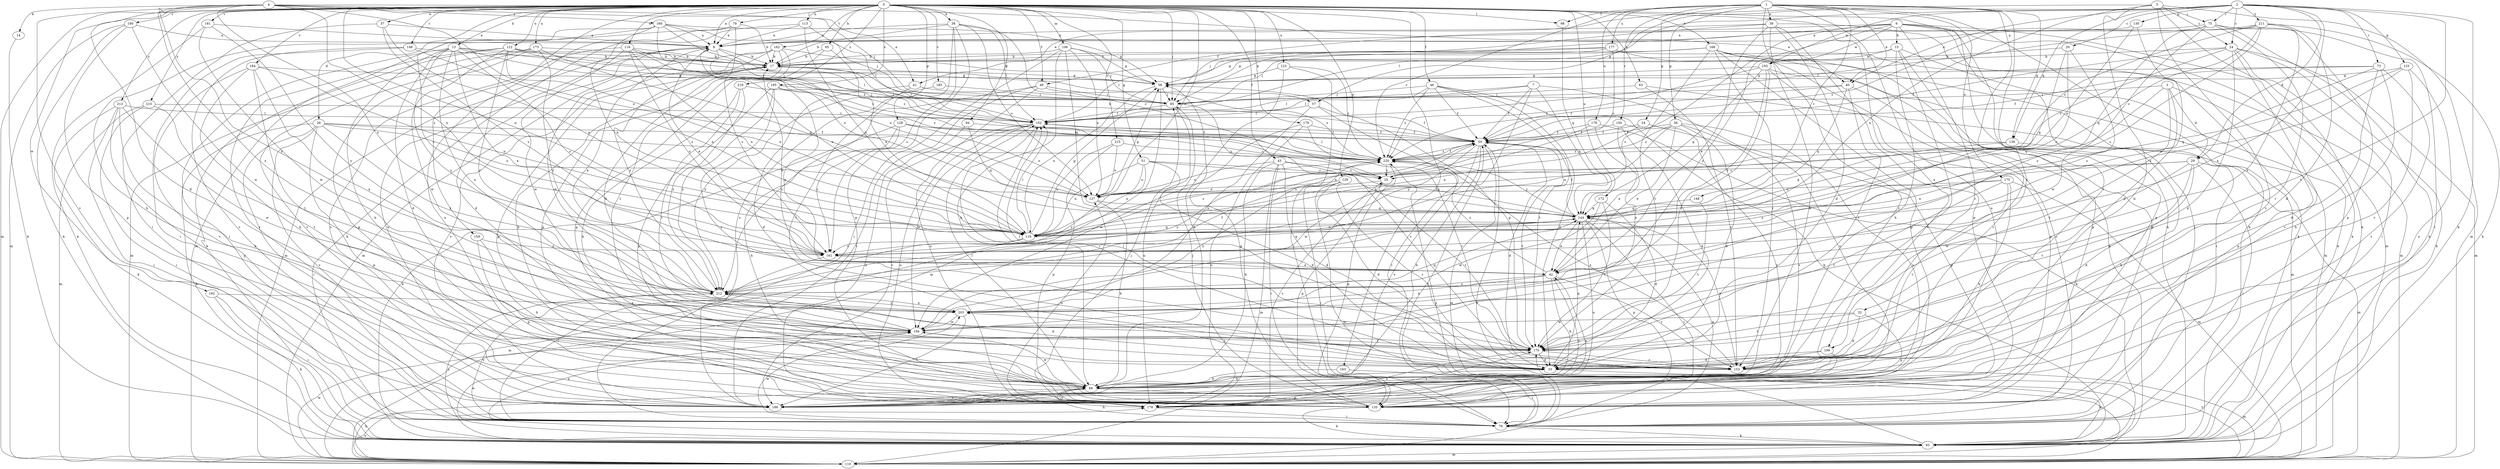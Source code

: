 strict digraph  {
0;
1;
2;
3;
4;
5;
6;
7;
8;
13;
14;
15;
17;
20;
24;
25;
28;
29;
32;
33;
37;
38;
39;
40;
41;
42;
43;
46;
49;
50;
51;
54;
56;
57;
58;
63;
65;
66;
73;
75;
76;
79;
85;
93;
94;
98;
102;
106;
110;
113;
116;
119;
122;
123;
127;
128;
129;
130;
133;
135;
139;
144;
146;
148;
150;
153;
159;
160;
161;
162;
163;
168;
170;
172;
173;
175;
176;
177;
178;
179;
180;
181;
184;
185;
186;
192;
193;
194;
195;
199;
203;
210;
211;
212;
213;
215;
219;
220;
0 -> 8  [label=a];
0 -> 13  [label=b];
0 -> 28  [label=d];
0 -> 37  [label=e];
0 -> 38  [label=e];
0 -> 43  [label=f];
0 -> 46  [label=f];
0 -> 49  [label=f];
0 -> 51  [label=g];
0 -> 63  [label=h];
0 -> 65  [label=h];
0 -> 79  [label=j];
0 -> 85  [label=j];
0 -> 93  [label=k];
0 -> 94  [label=l];
0 -> 98  [label=l];
0 -> 106  [label=m];
0 -> 110  [label=m];
0 -> 113  [label=n];
0 -> 116  [label=n];
0 -> 119  [label=n];
0 -> 122  [label=o];
0 -> 123  [label=o];
0 -> 127  [label=o];
0 -> 128  [label=p];
0 -> 129  [label=p];
0 -> 146  [label=r];
0 -> 159  [label=s];
0 -> 162  [label=t];
0 -> 163  [label=t];
0 -> 168  [label=t];
0 -> 172  [label=u];
0 -> 173  [label=u];
0 -> 179  [label=v];
0 -> 180  [label=v];
0 -> 181  [label=v];
0 -> 184  [label=v];
0 -> 185  [label=v];
0 -> 192  [label=w];
0 -> 195  [label=x];
0 -> 199  [label=x];
0 -> 210  [label=y];
0 -> 213  [label=z];
0 -> 215  [label=z];
0 -> 219  [label=z];
1 -> 39  [label=e];
1 -> 40  [label=e];
1 -> 54  [label=g];
1 -> 56  [label=g];
1 -> 93  [label=k];
1 -> 98  [label=l];
1 -> 139  [label=q];
1 -> 148  [label=r];
1 -> 150  [label=r];
1 -> 153  [label=r];
1 -> 175  [label=u];
1 -> 176  [label=u];
1 -> 177  [label=u];
1 -> 178  [label=u];
1 -> 186  [label=v];
1 -> 199  [label=x];
1 -> 220  [label=z];
2 -> 20  [label=c];
2 -> 24  [label=c];
2 -> 29  [label=d];
2 -> 40  [label=e];
2 -> 57  [label=g];
2 -> 73  [label=i];
2 -> 75  [label=i];
2 -> 93  [label=k];
2 -> 102  [label=l];
2 -> 130  [label=p];
2 -> 133  [label=p];
2 -> 139  [label=q];
2 -> 170  [label=t];
2 -> 193  [label=w];
2 -> 203  [label=x];
2 -> 211  [label=y];
3 -> 29  [label=d];
3 -> 32  [label=d];
3 -> 85  [label=j];
3 -> 135  [label=p];
3 -> 144  [label=q];
3 -> 170  [label=t];
4 -> 14  [label=b];
4 -> 33  [label=d];
4 -> 40  [label=e];
4 -> 41  [label=e];
4 -> 85  [label=j];
4 -> 119  [label=n];
4 -> 127  [label=o];
4 -> 160  [label=s];
4 -> 161  [label=s];
4 -> 186  [label=v];
4 -> 203  [label=x];
4 -> 212  [label=y];
5 -> 24  [label=c];
5 -> 41  [label=e];
5 -> 66  [label=h];
5 -> 75  [label=i];
5 -> 93  [label=k];
5 -> 110  [label=m];
5 -> 119  [label=n];
5 -> 186  [label=v];
6 -> 15  [label=b];
6 -> 49  [label=f];
6 -> 76  [label=i];
6 -> 85  [label=j];
6 -> 93  [label=k];
6 -> 110  [label=m];
6 -> 135  [label=p];
6 -> 153  [label=r];
6 -> 161  [label=s];
6 -> 193  [label=w];
6 -> 212  [label=y];
7 -> 50  [label=f];
7 -> 85  [label=j];
7 -> 102  [label=l];
7 -> 144  [label=q];
7 -> 178  [label=u];
7 -> 212  [label=y];
8 -> 17  [label=b];
8 -> 33  [label=d];
8 -> 102  [label=l];
8 -> 110  [label=m];
8 -> 119  [label=n];
8 -> 127  [label=o];
8 -> 178  [label=u];
13 -> 17  [label=b];
13 -> 33  [label=d];
13 -> 42  [label=e];
13 -> 57  [label=g];
13 -> 66  [label=h];
13 -> 76  [label=i];
13 -> 161  [label=s];
13 -> 203  [label=x];
13 -> 212  [label=y];
13 -> 220  [label=z];
14 -> 93  [label=k];
15 -> 58  [label=g];
15 -> 66  [label=h];
15 -> 93  [label=k];
15 -> 135  [label=p];
15 -> 186  [label=v];
15 -> 193  [label=w];
17 -> 58  [label=g];
17 -> 102  [label=l];
17 -> 135  [label=p];
17 -> 186  [label=v];
20 -> 17  [label=b];
20 -> 119  [label=n];
20 -> 144  [label=q];
20 -> 194  [label=w];
24 -> 17  [label=b];
24 -> 25  [label=c];
24 -> 33  [label=d];
24 -> 50  [label=f];
24 -> 76  [label=i];
24 -> 93  [label=k];
24 -> 110  [label=m];
24 -> 186  [label=v];
25 -> 127  [label=o];
25 -> 135  [label=p];
25 -> 170  [label=t];
28 -> 50  [label=f];
28 -> 76  [label=i];
28 -> 93  [label=k];
28 -> 127  [label=o];
28 -> 135  [label=p];
28 -> 186  [label=v];
28 -> 212  [label=y];
28 -> 220  [label=z];
29 -> 25  [label=c];
29 -> 33  [label=d];
29 -> 76  [label=i];
29 -> 110  [label=m];
29 -> 119  [label=n];
29 -> 170  [label=t];
29 -> 194  [label=w];
32 -> 33  [label=d];
32 -> 135  [label=p];
32 -> 170  [label=t];
32 -> 194  [label=w];
33 -> 66  [label=h];
33 -> 93  [label=k];
33 -> 144  [label=q];
33 -> 203  [label=x];
37 -> 8  [label=a];
37 -> 76  [label=i];
37 -> 119  [label=n];
37 -> 161  [label=s];
38 -> 8  [label=a];
38 -> 17  [label=b];
38 -> 25  [label=c];
38 -> 102  [label=l];
38 -> 127  [label=o];
38 -> 135  [label=p];
38 -> 161  [label=s];
38 -> 186  [label=v];
39 -> 8  [label=a];
39 -> 33  [label=d];
39 -> 42  [label=e];
39 -> 66  [label=h];
39 -> 85  [label=j];
39 -> 93  [label=k];
39 -> 135  [label=p];
40 -> 50  [label=f];
40 -> 85  [label=j];
40 -> 144  [label=q];
40 -> 153  [label=r];
40 -> 170  [label=t];
41 -> 33  [label=d];
41 -> 85  [label=j];
41 -> 170  [label=t];
42 -> 17  [label=b];
42 -> 66  [label=h];
42 -> 153  [label=r];
42 -> 186  [label=v];
42 -> 203  [label=x];
42 -> 212  [label=y];
42 -> 220  [label=z];
43 -> 25  [label=c];
43 -> 33  [label=d];
43 -> 66  [label=h];
43 -> 76  [label=i];
43 -> 110  [label=m];
43 -> 127  [label=o];
43 -> 144  [label=q];
46 -> 33  [label=d];
46 -> 50  [label=f];
46 -> 85  [label=j];
46 -> 93  [label=k];
46 -> 102  [label=l];
46 -> 170  [label=t];
46 -> 220  [label=z];
49 -> 85  [label=j];
49 -> 178  [label=u];
49 -> 186  [label=v];
49 -> 212  [label=y];
49 -> 220  [label=z];
50 -> 17  [label=b];
50 -> 33  [label=d];
50 -> 66  [label=h];
50 -> 102  [label=l];
50 -> 110  [label=m];
50 -> 161  [label=s];
50 -> 170  [label=t];
50 -> 186  [label=v];
50 -> 194  [label=w];
50 -> 220  [label=z];
51 -> 25  [label=c];
51 -> 33  [label=d];
51 -> 119  [label=n];
51 -> 127  [label=o];
51 -> 144  [label=q];
51 -> 212  [label=y];
54 -> 50  [label=f];
54 -> 119  [label=n];
54 -> 135  [label=p];
56 -> 33  [label=d];
56 -> 42  [label=e];
56 -> 50  [label=f];
56 -> 119  [label=n];
56 -> 178  [label=u];
56 -> 186  [label=v];
56 -> 220  [label=z];
57 -> 50  [label=f];
57 -> 76  [label=i];
57 -> 102  [label=l];
57 -> 203  [label=x];
58 -> 85  [label=j];
58 -> 110  [label=m];
58 -> 119  [label=n];
63 -> 85  [label=j];
63 -> 110  [label=m];
63 -> 153  [label=r];
65 -> 17  [label=b];
65 -> 119  [label=n];
65 -> 135  [label=p];
66 -> 17  [label=b];
66 -> 102  [label=l];
66 -> 135  [label=p];
66 -> 178  [label=u];
66 -> 186  [label=v];
66 -> 194  [label=w];
73 -> 33  [label=d];
73 -> 50  [label=f];
73 -> 58  [label=g];
73 -> 66  [label=h];
73 -> 161  [label=s];
73 -> 186  [label=v];
75 -> 8  [label=a];
75 -> 76  [label=i];
75 -> 93  [label=k];
75 -> 135  [label=p];
75 -> 144  [label=q];
75 -> 153  [label=r];
75 -> 212  [label=y];
75 -> 220  [label=z];
76 -> 50  [label=f];
76 -> 66  [label=h];
76 -> 93  [label=k];
76 -> 144  [label=q];
76 -> 194  [label=w];
76 -> 212  [label=y];
79 -> 8  [label=a];
79 -> 17  [label=b];
79 -> 110  [label=m];
79 -> 161  [label=s];
79 -> 178  [label=u];
85 -> 102  [label=l];
85 -> 153  [label=r];
85 -> 178  [label=u];
93 -> 110  [label=m];
93 -> 194  [label=w];
93 -> 203  [label=x];
93 -> 212  [label=y];
93 -> 220  [label=z];
94 -> 50  [label=f];
94 -> 144  [label=q];
94 -> 178  [label=u];
98 -> 144  [label=q];
102 -> 50  [label=f];
102 -> 153  [label=r];
102 -> 178  [label=u];
102 -> 186  [label=v];
102 -> 194  [label=w];
106 -> 17  [label=b];
106 -> 58  [label=g];
106 -> 66  [label=h];
106 -> 76  [label=i];
106 -> 85  [label=j];
106 -> 127  [label=o];
106 -> 144  [label=q];
110 -> 50  [label=f];
110 -> 66  [label=h];
110 -> 170  [label=t];
110 -> 178  [label=u];
110 -> 194  [label=w];
113 -> 8  [label=a];
113 -> 93  [label=k];
113 -> 102  [label=l];
113 -> 119  [label=n];
116 -> 17  [label=b];
116 -> 58  [label=g];
116 -> 119  [label=n];
116 -> 127  [label=o];
116 -> 161  [label=s];
116 -> 186  [label=v];
116 -> 194  [label=w];
119 -> 58  [label=g];
119 -> 102  [label=l];
119 -> 110  [label=m];
119 -> 144  [label=q];
119 -> 161  [label=s];
122 -> 17  [label=b];
122 -> 85  [label=j];
122 -> 93  [label=k];
122 -> 119  [label=n];
122 -> 186  [label=v];
122 -> 194  [label=w];
122 -> 212  [label=y];
122 -> 220  [label=z];
123 -> 58  [label=g];
123 -> 66  [label=h];
123 -> 76  [label=i];
123 -> 220  [label=z];
127 -> 58  [label=g];
127 -> 66  [label=h];
127 -> 144  [label=q];
128 -> 25  [label=c];
128 -> 50  [label=f];
128 -> 66  [label=h];
128 -> 93  [label=k];
128 -> 127  [label=o];
128 -> 161  [label=s];
129 -> 33  [label=d];
129 -> 76  [label=i];
129 -> 110  [label=m];
129 -> 127  [label=o];
129 -> 153  [label=r];
130 -> 8  [label=a];
130 -> 42  [label=e];
130 -> 127  [label=o];
133 -> 58  [label=g];
133 -> 144  [label=q];
133 -> 153  [label=r];
133 -> 161  [label=s];
133 -> 178  [label=u];
135 -> 58  [label=g];
135 -> 85  [label=j];
135 -> 93  [label=k];
139 -> 66  [label=h];
139 -> 144  [label=q];
139 -> 220  [label=z];
144 -> 42  [label=e];
144 -> 50  [label=f];
144 -> 76  [label=i];
144 -> 119  [label=n];
144 -> 135  [label=p];
144 -> 153  [label=r];
144 -> 178  [label=u];
144 -> 220  [label=z];
146 -> 17  [label=b];
146 -> 76  [label=i];
146 -> 119  [label=n];
146 -> 186  [label=v];
148 -> 144  [label=q];
148 -> 170  [label=t];
150 -> 33  [label=d];
150 -> 50  [label=f];
150 -> 186  [label=v];
150 -> 203  [label=x];
153 -> 102  [label=l];
153 -> 110  [label=m];
153 -> 220  [label=z];
159 -> 66  [label=h];
159 -> 135  [label=p];
159 -> 161  [label=s];
160 -> 8  [label=a];
160 -> 58  [label=g];
160 -> 66  [label=h];
160 -> 85  [label=j];
160 -> 102  [label=l];
160 -> 119  [label=n];
160 -> 161  [label=s];
160 -> 220  [label=z];
161 -> 8  [label=a];
161 -> 42  [label=e];
161 -> 76  [label=i];
161 -> 144  [label=q];
162 -> 17  [label=b];
162 -> 58  [label=g];
162 -> 110  [label=m];
162 -> 135  [label=p];
162 -> 170  [label=t];
162 -> 194  [label=w];
162 -> 212  [label=y];
163 -> 66  [label=h];
163 -> 76  [label=i];
168 -> 17  [label=b];
168 -> 76  [label=i];
168 -> 93  [label=k];
168 -> 102  [label=l];
168 -> 110  [label=m];
168 -> 135  [label=p];
168 -> 153  [label=r];
168 -> 170  [label=t];
170 -> 33  [label=d];
170 -> 58  [label=g];
170 -> 102  [label=l];
170 -> 153  [label=r];
170 -> 178  [label=u];
172 -> 33  [label=d];
172 -> 144  [label=q];
172 -> 170  [label=t];
172 -> 194  [label=w];
173 -> 17  [label=b];
173 -> 110  [label=m];
173 -> 135  [label=p];
173 -> 144  [label=q];
173 -> 186  [label=v];
173 -> 212  [label=y];
175 -> 66  [label=h];
175 -> 110  [label=m];
175 -> 127  [label=o];
175 -> 153  [label=r];
175 -> 161  [label=s];
175 -> 170  [label=t];
176 -> 42  [label=e];
176 -> 50  [label=f];
176 -> 93  [label=k];
176 -> 119  [label=n];
177 -> 17  [label=b];
177 -> 25  [label=c];
177 -> 58  [label=g];
177 -> 85  [label=j];
177 -> 110  [label=m];
177 -> 135  [label=p];
178 -> 25  [label=c];
178 -> 76  [label=i];
178 -> 85  [label=j];
178 -> 127  [label=o];
178 -> 170  [label=t];
179 -> 50  [label=f];
179 -> 153  [label=r];
179 -> 178  [label=u];
179 -> 194  [label=w];
180 -> 8  [label=a];
180 -> 93  [label=k];
180 -> 110  [label=m];
180 -> 135  [label=p];
180 -> 194  [label=w];
181 -> 8  [label=a];
181 -> 93  [label=k];
181 -> 194  [label=w];
181 -> 212  [label=y];
184 -> 58  [label=g];
184 -> 66  [label=h];
184 -> 119  [label=n];
184 -> 170  [label=t];
184 -> 186  [label=v];
184 -> 203  [label=x];
185 -> 85  [label=j];
185 -> 212  [label=y];
186 -> 42  [label=e];
192 -> 76  [label=i];
192 -> 93  [label=k];
192 -> 203  [label=x];
193 -> 42  [label=e];
193 -> 58  [label=g];
193 -> 76  [label=i];
193 -> 135  [label=p];
193 -> 144  [label=q];
193 -> 170  [label=t];
193 -> 220  [label=z];
194 -> 17  [label=b];
194 -> 170  [label=t];
194 -> 220  [label=z];
195 -> 42  [label=e];
195 -> 85  [label=j];
195 -> 135  [label=p];
195 -> 153  [label=r];
195 -> 212  [label=y];
195 -> 220  [label=z];
199 -> 33  [label=d];
199 -> 153  [label=r];
199 -> 186  [label=v];
203 -> 144  [label=q];
203 -> 186  [label=v];
203 -> 194  [label=w];
203 -> 212  [label=y];
210 -> 76  [label=i];
210 -> 102  [label=l];
210 -> 110  [label=m];
210 -> 170  [label=t];
211 -> 8  [label=a];
211 -> 25  [label=c];
211 -> 33  [label=d];
211 -> 93  [label=k];
211 -> 102  [label=l];
211 -> 161  [label=s];
211 -> 203  [label=x];
211 -> 220  [label=z];
212 -> 8  [label=a];
212 -> 33  [label=d];
212 -> 50  [label=f];
212 -> 203  [label=x];
212 -> 220  [label=z];
213 -> 66  [label=h];
213 -> 76  [label=i];
213 -> 93  [label=k];
213 -> 102  [label=l];
213 -> 135  [label=p];
213 -> 194  [label=w];
215 -> 119  [label=n];
215 -> 127  [label=o];
215 -> 135  [label=p];
215 -> 220  [label=z];
219 -> 66  [label=h];
219 -> 85  [label=j];
219 -> 170  [label=t];
219 -> 212  [label=y];
220 -> 25  [label=c];
220 -> 50  [label=f];
220 -> 102  [label=l];
220 -> 119  [label=n];
220 -> 135  [label=p];
}
